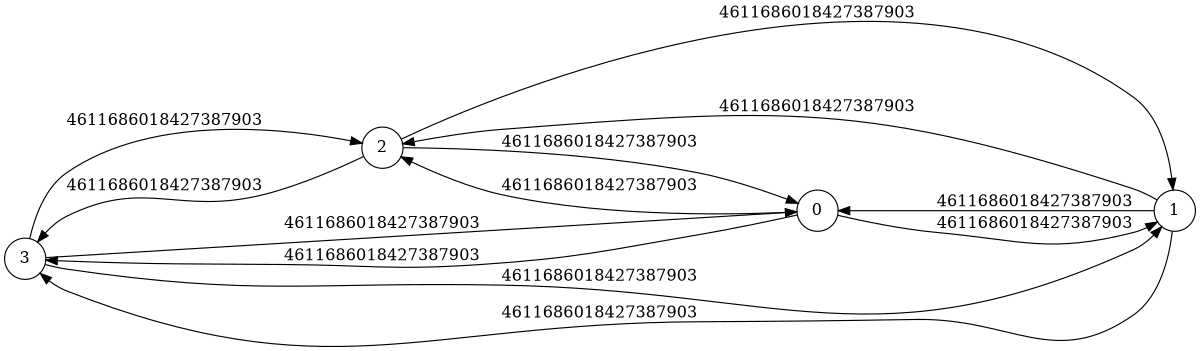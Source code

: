 digraph finite_state_machine {
                  rankdir=LR;
                  size="8,5"
                  node [shape = circle];3 -> 2 [label = "4611686018427387903"];
3 -> 1 [label = "4611686018427387903"];
3 -> 0 [label = "4611686018427387903"];
2 -> 3 [label = "4611686018427387903"];
2 -> 1 [label = "4611686018427387903"];
2 -> 0 [label = "4611686018427387903"];
1 -> 3 [label = "4611686018427387903"];
1 -> 2 [label = "4611686018427387903"];
1 -> 0 [label = "4611686018427387903"];
0 -> 3 [label = "4611686018427387903"];
0 -> 2 [label = "4611686018427387903"];
0 -> 1 [label = "4611686018427387903"];
}